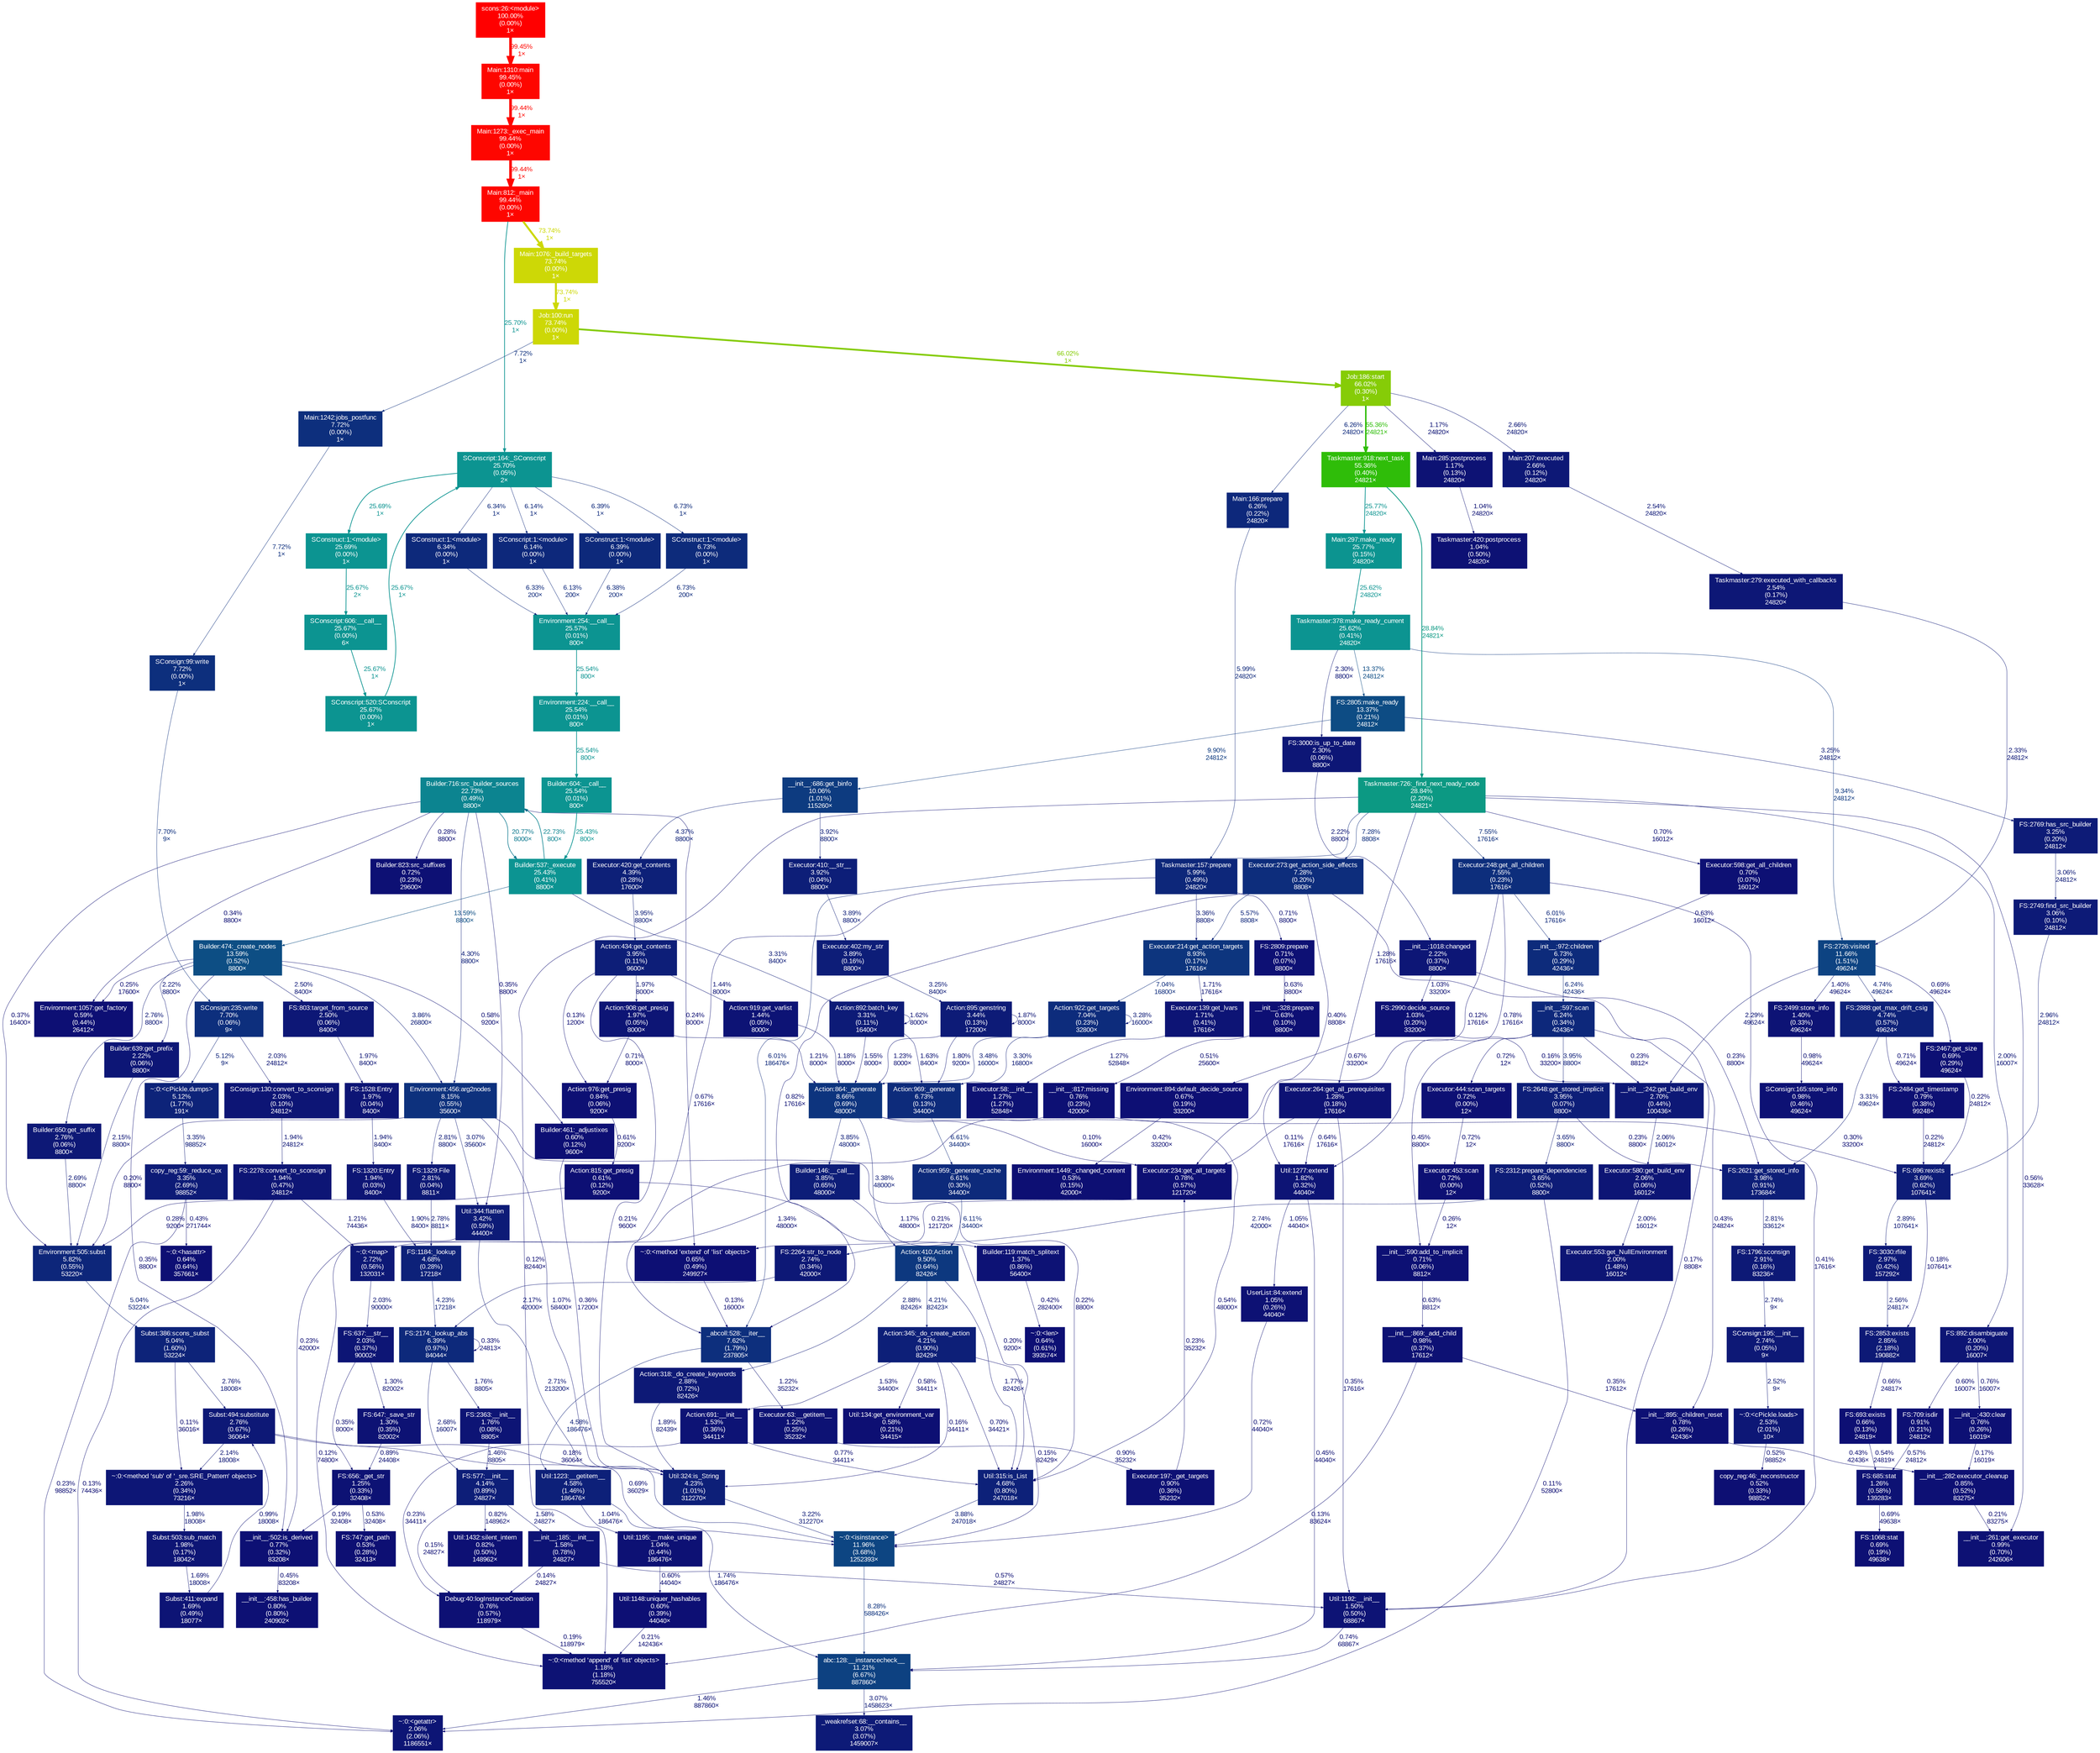 digraph {
	graph [ranksep=0.25, fontname=Arial, nodesep=0.125];
	node [fontname=Arial, style=filled, height=0, width=0, shape=box, fontcolor=white];
	edge [fontname=Arial];
	5 [color="#0c9983", fontcolor="#ffffff", fontsize="10.00", label="Taskmaster:726:_find_next_ready_node\n28.84%\n(2.20%)\n24821×"];
	5 -> 480 [color="#0d1575", label="2.00%\n16007×", arrowsize="0.35", fontsize="10.00", fontcolor="#0d1575", labeldistance="0.50", penwidth="0.50"];
	5 -> 647 [color="#0d0f73", label="0.56%\n33628×", arrowsize="0.35", fontsize="10.00", fontcolor="#0d0f73", labeldistance="0.50", penwidth="0.50"];
	5 -> 40 [color="#0d2e7c", label="7.55%\n17616×", arrowsize="0.35", fontsize="10.00", fontcolor="#0d2e7c", labeldistance="0.50", penwidth="0.50"];
	5 -> 173 [color="#0d0d73", label="0.12%\n82440×", arrowsize="0.35", fontsize="10.00", fontcolor="#0d0d73", labeldistance="0.50", penwidth="0.50"];
	5 -> 432 [color="#0d1074", label="0.70%\n16012×", arrowsize="0.35", fontsize="10.00", fontcolor="#0d1074", labeldistance="0.50", penwidth="0.50"];
	5 -> 41 [color="#0d1274", label="1.28%\n17616×", arrowsize="0.35", fontsize="10.00", fontcolor="#0d1274", labeldistance="0.50", penwidth="0.50"];
	5 -> 411 [color="#0d277a", label="6.01%\n186476×", arrowsize="0.35", fontsize="10.00", fontcolor="#0d277a", labeldistance="0.50", penwidth="0.50"];
	5 -> 39 [color="#0d2d7c", label="7.28%\n8808×", arrowsize="0.35", fontsize="10.00", fontcolor="#0d2d7c", labeldistance="0.50", penwidth="0.50"];
	11 [color="#0d297b", fontcolor="#ffffff", fontsize="10.00", label="FS:2174:_lookup_abs\n6.39%\n(0.97%)\n84044×"];
	11 -> 128 [color="#0d1876", label="2.68%\n16007×", arrowsize="0.35", fontsize="10.00", fontcolor="#0d1876", labeldistance="0.50", penwidth="0.50"];
	11 -> 11 [color="#0d0e73", label="0.33%\n24813×", arrowsize="0.35", fontsize="10.00", fontcolor="#0d0e73", labeldistance="0.50", penwidth="0.50"];
	11 -> 479 [color="#0d1475", label="1.76%\n8805×", arrowsize="0.35", fontsize="10.00", fontcolor="#0d1475", labeldistance="0.50", penwidth="0.50"];
	12 [color="#0d2179", fontcolor="#ffffff", fontsize="10.00", label="FS:1184:_lookup\n4.68%\n(0.28%)\n17218×"];
	12 -> 11 [color="#0d1f78", label="4.23%\n17218×", arrowsize="0.35", fontsize="10.00", fontcolor="#0d1f78", labeldistance="0.50", penwidth="0.50"];
	13 [color="#0d1876", fontcolor="#ffffff", fontsize="10.00", label="FS:2264:str_to_node\n2.74%\n(0.34%)\n42000×"];
	13 -> 11 [color="#0d1676", label="2.17%\n42000×", arrowsize="0.35", fontsize="10.00", fontcolor="#0d1676", labeldistance="0.50", penwidth="0.50"];
	21 [color="#0c9491", fontcolor="#ffffff", fontsize="10.00", label="SConscript:164:_SConscript\n25.70%\n(0.05%)\n2×"];
	21 -> 893 [color="#0d297b", label="6.39%\n1×", arrowsize="0.35", fontsize="10.00", fontcolor="#0d297b", labeldistance="0.50", penwidth="0.50"];
	21 -> 891 [color="#0d2b7b", label="6.73%\n1×", arrowsize="0.35", fontsize="10.00", fontcolor="#0d2b7b", labeldistance="0.50", penwidth="0.50"];
	21 -> 146 [color="#0c9491", label="25.69%\n1×", arrowsize="0.51", fontsize="10.00", fontcolor="#0c9491", labeldistance="1.03", penwidth="1.03"];
	21 -> 892 [color="#0d297b", label="6.34%\n1×", arrowsize="0.35", fontsize="10.00", fontcolor="#0d297b", labeldistance="0.50", penwidth="0.50"];
	21 -> 894 [color="#0d287b", label="6.14%\n1×", arrowsize="0.35", fontsize="10.00", fontcolor="#0d287b", labeldistance="0.50", penwidth="0.50"];
	23 [color="#fe0600", fontcolor="#ffffff", fontsize="10.00", label="Main:1310:main\n99.45%\n(0.00%)\n1×"];
	23 -> 283 [color="#fe0600", label="99.44%\n1×", arrowsize="1.00", fontsize="10.00", fontcolor="#fe0600", labeldistance="3.98", penwidth="3.98"];
	29 [color="#0d1c77", fontcolor="#ffffff", fontsize="10.00", label="FS:2312:prepare_dependencies\n3.65%\n(0.52%)\n8800×"];
	29 -> 13 [color="#0d1876", label="2.74%\n42000×", arrowsize="0.35", fontsize="10.00", fontcolor="#0d1876", labeldistance="0.50", penwidth="0.50"];
	29 -> 924 [color="#0d0d73", label="0.11%\n52800×", arrowsize="0.35", fontsize="10.00", fontcolor="#0d0d73", labeldistance="0.50", penwidth="0.50"];
	30 [color="#0d1676", fontcolor="#ffffff", fontsize="10.00", label="__init__:1018:changed\n2.22%\n(0.37%)\n8800×"];
	30 -> 131 [color="#0d1174", label="1.03%\n33200×", arrowsize="0.35", fontsize="10.00", fontcolor="#0d1174", labeldistance="0.50", penwidth="0.50"];
	30 -> 247 [color="#0d0e73", label="0.23%\n8800×", arrowsize="0.35", fontsize="10.00", fontcolor="#0d0e73", labeldistance="0.50", penwidth="0.50"];
	35 [color="#0d0f73", fontcolor="#ffffff", fontsize="10.00", label="Util:134:get_environment_var\n0.58%\n(0.21%)\n34415×"];
	37 [color="#0d1f78", fontcolor="#ffffff", fontsize="10.00", label="Action:345:_do_create_action\n4.21%\n(0.90%)\n82429×"];
	37 -> 290 [color="#0d1074", label="0.70%\n34421×", arrowsize="0.35", fontsize="10.00", fontcolor="#0d1074", labeldistance="0.50", penwidth="0.50"];
	37 -> 35 [color="#0d0f73", label="0.58%\n34411×", arrowsize="0.35", fontsize="10.00", fontcolor="#0d0f73", labeldistance="0.50", penwidth="0.50"];
	37 -> 266 [color="#0d0d73", label="0.15%\n82429×", arrowsize="0.35", fontsize="10.00", fontcolor="#0d0d73", labeldistance="0.50", penwidth="0.50"];
	37 -> 274 [color="#0d0d73", label="0.16%\n34411×", arrowsize="0.35", fontsize="10.00", fontcolor="#0d0d73", labeldistance="0.50", penwidth="0.50"];
	37 -> 899 [color="#0d1375", label="1.53%\n34400×", arrowsize="0.35", fontsize="10.00", fontcolor="#0d1375", labeldistance="0.50", penwidth="0.50"];
	38 [color="#0d1375", fontcolor="#ffffff", fontsize="10.00", label="Util:1192:__init__\n1.50%\n(0.50%)\n68867×"];
	38 -> 721 [color="#0d1074", label="0.74%\n68867×", arrowsize="0.35", fontsize="10.00", fontcolor="#0d1074", labeldistance="0.50", penwidth="0.50"];
	39 [color="#0d2d7c", fontcolor="#ffffff", fontsize="10.00", label="Executor:273:get_action_side_effects\n7.28%\n(0.20%)\n8808×"];
	39 -> 152 [color="#0d0e73", label="0.40%\n8808×", arrowsize="0.35", fontsize="10.00", fontcolor="#0d0e73", labeldistance="0.50", penwidth="0.50"];
	39 -> 411 [color="#0d1074", label="0.82%\n17616×", arrowsize="0.35", fontsize="10.00", fontcolor="#0d1074", labeldistance="0.50", penwidth="0.50"];
	39 -> 108 [color="#0d257a", label="5.57%\n8808×", arrowsize="0.35", fontsize="10.00", fontcolor="#0d257a", labeldistance="0.50", penwidth="0.50"];
	39 -> 38 [color="#0d0d73", label="0.17%\n8808×", arrowsize="0.35", fontsize="10.00", fontcolor="#0d0d73", labeldistance="0.50", penwidth="0.50"];
	40 [color="#0d2e7c", fontcolor="#ffffff", fontsize="10.00", label="Executor:248:get_all_children\n7.55%\n(0.23%)\n17616×"];
	40 -> 152 [color="#0d1074", label="0.78%\n17616×", arrowsize="0.35", fontsize="10.00", fontcolor="#0d1074", labeldistance="0.50", penwidth="0.50"];
	40 -> 402 [color="#0d0d73", label="0.12%\n17616×", arrowsize="0.35", fontsize="10.00", fontcolor="#0d0d73", labeldistance="0.50", penwidth="0.50"];
	40 -> 38 [color="#0d0e73", label="0.41%\n17616×", arrowsize="0.35", fontsize="10.00", fontcolor="#0d0e73", labeldistance="0.50", penwidth="0.50"];
	40 -> 431 [color="#0d277a", label="6.01%\n17616×", arrowsize="0.35", fontsize="10.00", fontcolor="#0d277a", labeldistance="0.50", penwidth="0.50"];
	41 [color="#0d1274", fontcolor="#ffffff", fontsize="10.00", label="Executor:264:get_all_prerequisites\n1.28%\n(0.18%)\n17616×"];
	41 -> 152 [color="#0d0f74", label="0.64%\n17616×", arrowsize="0.35", fontsize="10.00", fontcolor="#0d0f74", labeldistance="0.50", penwidth="0.50"];
	41 -> 402 [color="#0d0d73", label="0.11%\n17616×", arrowsize="0.35", fontsize="10.00", fontcolor="#0d0d73", labeldistance="0.50", penwidth="0.50"];
	41 -> 38 [color="#0d0e73", label="0.35%\n17616×", arrowsize="0.35", fontsize="10.00", fontcolor="#0d0e73", labeldistance="0.50", penwidth="0.50"];
	42 [color="#0d1375", fontcolor="#ffffff", fontsize="10.00", label="__init__:185:__init__\n1.58%\n(0.78%)\n24827×"];
	42 -> 38 [color="#0d0f73", label="0.57%\n24827×", arrowsize="0.35", fontsize="10.00", fontcolor="#0d0f73", labeldistance="0.50", penwidth="0.50"];
	42 -> 217 [color="#0d0d73", label="0.14%\n24827×", arrowsize="0.35", fontsize="10.00", fontcolor="#0d0d73", labeldistance="0.50", penwidth="0.50"];
	43 [color="#0d1b77", fontcolor="#ffffff", fontsize="10.00", label="Action:892:batch_key\n3.31%\n(0.11%)\n16400×"];
	43 -> 43 [color="#0d1375", label="1.62%\n8000×", arrowsize="0.35", fontsize="10.00", fontcolor="#0d1375", labeldistance="0.50", penwidth="0.50"];
	43 -> 764 [color="#0d1475", label="1.63%\n8400×", arrowsize="0.35", fontsize="10.00", fontcolor="#0d1475", labeldistance="0.50", penwidth="0.50"];
	43 -> 299 [color="#0d1375", label="1.55%\n8000×", arrowsize="0.35", fontsize="10.00", fontcolor="#0d1375", labeldistance="0.50", penwidth="0.50"];
	44 [color="#0c9492", fontcolor="#ffffff", fontsize="10.00", label="Builder:537:_execute\n25.43%\n(0.41%)\n8800×"];
	44 -> 67 [color="#0c8490", label="22.73%\n800×", arrowsize="0.48", fontsize="10.00", fontcolor="#0c8490", labeldistance="0.91", penwidth="0.91"];
	44 -> 68 [color="#0d4e84", label="13.59%\n8800×", arrowsize="0.37", fontsize="10.00", fontcolor="#0d4e84", labeldistance="0.54", penwidth="0.54"];
	44 -> 43 [color="#0d1b77", label="3.31%\n8400×", arrowsize="0.35", fontsize="10.00", fontcolor="#0d1b77", labeldistance="0.50", penwidth="0.50"];
	46 [color="#0d1e78", fontcolor="#ffffff", fontsize="10.00", label="Action:434:get_contents\n3.95%\n(0.11%)\n9600×"];
	46 -> 167 [color="#0d0d73", label="0.13%\n1200×", arrowsize="0.35", fontsize="10.00", fontcolor="#0d0d73", labeldistance="0.50", penwidth="0.50"];
	46 -> 168 [color="#0d1575", label="1.97%\n8000×", arrowsize="0.35", fontsize="10.00", fontcolor="#0d1575", labeldistance="0.50", penwidth="0.50"];
	46 -> 300 [color="#0d1375", label="1.44%\n8000×", arrowsize="0.35", fontsize="10.00", fontcolor="#0d1375", labeldistance="0.50", penwidth="0.50"];
	46 -> 274 [color="#0d0e73", label="0.21%\n9600×", arrowsize="0.35", fontsize="10.00", fontcolor="#0d0e73", labeldistance="0.50", penwidth="0.50"];
	48 [color="#0d2078", fontcolor="#ffffff", fontsize="10.00", label="Executor:420:get_contents\n4.39%\n(0.28%)\n17600×"];
	48 -> 46 [color="#0d1e78", label="3.95%\n8800×", arrowsize="0.35", fontsize="10.00", fontcolor="#0d1e78", labeldistance="0.50", penwidth="0.50"];
	57 [color="#0d1876", fontcolor="#ffffff", fontsize="10.00", label="~:0:<map>\n2.72%\n(0.56%)\n132031×"];
	57 -> 1109 [color="#0d1575", label="2.03%\n90000×", arrowsize="0.35", fontsize="10.00", fontcolor="#0d1575", labeldistance="0.50", penwidth="0.50"];
	60 [color="#0d1074", fontcolor="#ffffff", fontsize="10.00", label="Executor:453:scan\n0.72%\n(0.00%)\n12×"];
	60 -> 602 [color="#0d0e73", label="0.26%\n12×", arrowsize="0.35", fontsize="10.00", fontcolor="#0d0e73", labeldistance="0.50", penwidth="0.50"];
	65 [color="#fe0600", fontcolor="#ffffff", fontsize="10.00", label="Main:812:_main\n99.44%\n(0.00%)\n1×"];
	65 -> 21 [color="#0c9491", label="25.70%\n1×", arrowsize="0.51", fontsize="10.00", fontcolor="#0c9491", labeldistance="1.03", penwidth="1.03"];
	65 -> 262 [color="#cdd806", label="73.74%\n1×", arrowsize="0.86", fontsize="10.00", fontcolor="#cdd806", labeldistance="2.95", penwidth="2.95"];
	66 [color="#0d0f74", fontcolor="#ffffff", fontsize="10.00", label="Builder:461:_adjustixes\n0.60%\n(0.12%)\n9600×"];
	66 -> 274 [color="#0d0e73", label="0.36%\n17200×", arrowsize="0.35", fontsize="10.00", fontcolor="#0d0e73", labeldistance="0.50", penwidth="0.50"];
	67 [color="#0c8490", fontcolor="#ffffff", fontsize="10.00", label="Builder:716:src_builder_sources\n22.73%\n(0.49%)\n8800×"];
	67 -> 939 [color="#0d0e73", label="0.34%\n8800×", arrowsize="0.35", fontsize="10.00", fontcolor="#0d0e73", labeldistance="0.50", penwidth="0.50"];
	67 -> 44 [color="#0c788e", label="20.77%\n8000×", arrowsize="0.46", fontsize="10.00", fontcolor="#0c788e", labeldistance="0.83", penwidth="0.83"];
	67 -> 235 [color="#0d0e73", label="0.37%\n16400×", arrowsize="0.35", fontsize="10.00", fontcolor="#0d0e73", labeldistance="0.50", penwidth="0.50"];
	67 -> 210 [color="#0d0e73", label="0.28%\n8800×", arrowsize="0.35", fontsize="10.00", fontcolor="#0d0e73", labeldistance="0.50", penwidth="0.50"];
	67 -> 83 [color="#0d1f78", label="4.30%\n8800×", arrowsize="0.35", fontsize="10.00", fontcolor="#0d1f78", labeldistance="0.50", penwidth="0.50"];
	67 -> 197 [color="#0d0e73", label="0.35%\n8800×", arrowsize="0.35", fontsize="10.00", fontcolor="#0d0e73", labeldistance="0.50", penwidth="0.50"];
	67 -> 733 [color="#0d0e73", label="0.24%\n8000×", arrowsize="0.35", fontsize="10.00", fontcolor="#0d0e73", labeldistance="0.50", penwidth="0.50"];
	68 [color="#0d4e84", fontcolor="#ffffff", fontsize="10.00", label="Builder:474:_create_nodes\n13.59%\n(0.52%)\n8800×"];
	68 -> 939 [color="#0d0e73", label="0.25%\n17600×", arrowsize="0.35", fontsize="10.00", fontcolor="#0d0e73", labeldistance="0.50", penwidth="0.50"];
	68 -> 549 [color="#0d0e73", label="0.35%\n8800×", arrowsize="0.35", fontsize="10.00", fontcolor="#0d0e73", labeldistance="0.50", penwidth="0.50"];
	68 -> 395 [color="#0d1776", label="2.50%\n8400×", arrowsize="0.35", fontsize="10.00", fontcolor="#0d1776", labeldistance="0.50", penwidth="0.50"];
	68 -> 66 [color="#0d0f73", label="0.58%\n9200×", arrowsize="0.35", fontsize="10.00", fontcolor="#0d0f73", labeldistance="0.50", penwidth="0.50"];
	68 -> 83 [color="#0d1d78", label="3.86%\n26800×", arrowsize="0.35", fontsize="10.00", fontcolor="#0d1d78", labeldistance="0.50", penwidth="0.50"];
	68 -> 706 [color="#0d1676", label="2.22%\n8800×", arrowsize="0.35", fontsize="10.00", fontcolor="#0d1676", labeldistance="0.50", penwidth="0.50"];
	68 -> 669 [color="#0d1876", label="2.76%\n8800×", arrowsize="0.35", fontsize="10.00", fontcolor="#0d1876", labeldistance="0.50", penwidth="0.50"];
	83 [color="#0d317d", fontcolor="#ffffff", fontsize="10.00", label="Environment:456:arg2nodes\n8.15%\n(0.55%)\n35600×"];
	83 -> 290 [color="#0d0e73", label="0.22%\n8800×", arrowsize="0.35", fontsize="10.00", fontcolor="#0d0e73", labeldistance="0.50", penwidth="0.50"];
	83 -> 675 [color="#0d1976", label="2.81%\n8800×", arrowsize="0.35", fontsize="10.00", fontcolor="#0d1976", labeldistance="0.50", penwidth="0.50"];
	83 -> 197 [color="#0d1a77", label="3.07%\n35600×", arrowsize="0.35", fontsize="10.00", fontcolor="#0d1a77", labeldistance="0.50", penwidth="0.50"];
	83 -> 235 [color="#0d0e73", label="0.20%\n8800×", arrowsize="0.35", fontsize="10.00", fontcolor="#0d0e73", labeldistance="0.50", penwidth="0.50"];
	83 -> 274 [color="#0d1174", label="1.07%\n58400×", arrowsize="0.35", fontsize="10.00", fontcolor="#0d1174", labeldistance="0.50", penwidth="0.50"];
	101 [color="#0d2a7b", fontcolor="#ffffff", fontsize="10.00", label="Action:959:_generate_cache\n6.61%\n(0.30%)\n34400×"];
	101 -> 469 [color="#0d287b", label="6.11%\n34400×", arrowsize="0.35", fontsize="10.00", fontcolor="#0d287b", labeldistance="0.50", penwidth="0.50"];
	108 [color="#0d357e", fontcolor="#ffffff", fontsize="10.00", label="Executor:214:get_action_targets\n8.93%\n(0.17%)\n17616×"];
	108 -> 354 [color="#0d1475", label="1.71%\n17616×", arrowsize="0.35", fontsize="10.00", fontcolor="#0d1475", labeldistance="0.50", penwidth="0.50"];
	108 -> 109 [color="#0d2c7c", label="7.04%\n16800×", arrowsize="0.35", fontsize="10.00", fontcolor="#0d2c7c", labeldistance="0.50", penwidth="0.50"];
	109 [color="#0d2c7c", fontcolor="#ffffff", fontsize="10.00", label="Action:922:get_targets\n7.04%\n(0.23%)\n32800×"];
	109 -> 299 [color="#0d1c77", label="3.48%\n16000×", arrowsize="0.35", fontsize="10.00", fontcolor="#0d1c77", labeldistance="0.50", penwidth="0.50"];
	109 -> 764 [color="#0d1b77", label="3.30%\n16800×", arrowsize="0.35", fontsize="10.00", fontcolor="#0d1b77", labeldistance="0.50", penwidth="0.50"];
	109 -> 109 [color="#0d1b77", label="3.28%\n16000×", arrowsize="0.35", fontsize="10.00", fontcolor="#0d1b77", labeldistance="0.50", penwidth="0.50"];
	113 [color="#0d277a", fontcolor="#ffffff", fontsize="10.00", label="Taskmaster:157:prepare\n5.99%\n(0.49%)\n24820×"];
	113 -> 108 [color="#0d1b77", label="3.36%\n8808×", arrowsize="0.35", fontsize="10.00", fontcolor="#0d1b77", labeldistance="0.50", penwidth="0.50"];
	113 -> 243 [color="#0d1074", label="0.71%\n8800×", arrowsize="0.35", fontsize="10.00", fontcolor="#0d1074", labeldistance="0.50", penwidth="0.50"];
	113 -> 411 [color="#0d1074", label="0.67%\n17616×", arrowsize="0.35", fontsize="10.00", fontcolor="#0d1074", labeldistance="0.50", penwidth="0.50"];
	128 [color="#0d1e78", fontcolor="#ffffff", fontsize="10.00", label="FS:577:__init__\n4.14%\n(0.89%)\n24827×"];
	128 -> 1185 [color="#0d1074", label="0.82%\n148962×", arrowsize="0.35", fontsize="10.00", fontcolor="#0d1074", labeldistance="0.50", penwidth="0.50"];
	128 -> 42 [color="#0d1375", label="1.58%\n24827×", arrowsize="0.35", fontsize="10.00", fontcolor="#0d1375", labeldistance="0.50", penwidth="0.50"];
	128 -> 217 [color="#0d0d73", label="0.15%\n24827×", arrowsize="0.35", fontsize="10.00", fontcolor="#0d0d73", labeldistance="0.50", penwidth="0.50"];
	131 [color="#0d1174", fontcolor="#ffffff", fontsize="10.00", label="FS:2990:decide_source\n1.03%\n(0.20%)\n33200×"];
	131 -> 481 [color="#0d0d73", label="0.16%\n33200×", arrowsize="0.35", fontsize="10.00", fontcolor="#0d0d73", labeldistance="0.50", penwidth="0.50"];
	131 -> 349 [color="#0d0f74", label="0.67%\n33200×", arrowsize="0.35", fontsize="10.00", fontcolor="#0d0f74", labeldistance="0.50", penwidth="0.50"];
	139 [color="#0d1575", fontcolor="#ffffff", fontsize="10.00", label="Executor:553:get_NullEnvironment\n2.00%\n(1.48%)\n16012×"];
	141 [color="#0c9491", fontcolor="#ffffff", fontsize="10.00", label="Taskmaster:378:make_ready_current\n25.62%\n(0.41%)\n24820×"];
	141 -> 636 [color="#0d4c84", label="13.37%\n24812×", arrowsize="0.37", fontsize="10.00", fontcolor="#0d4c84", labeldistance="0.53", penwidth="0.53"];
	141 -> 400 [color="#0d1676", label="2.30%\n8800×", arrowsize="0.35", fontsize="10.00", fontcolor="#0d1676", labeldistance="0.50", penwidth="0.50"];
	141 -> 154 [color="#0d377f", label="9.34%\n24812×", arrowsize="0.35", fontsize="10.00", fontcolor="#0d377f", labeldistance="0.50", penwidth="0.50"];
	146 [color="#0c9491", fontcolor="#ffffff", fontsize="10.00", label="SConstruct:1:<module>\n25.69%\n(0.00%)\n1×"];
	146 -> 950 [color="#0c9491", label="25.67%\n2×", arrowsize="0.51", fontsize="10.00", fontcolor="#0c9491", labeldistance="1.03", penwidth="1.03"];
	152 [color="#0d1475", fontcolor="#ffffff", fontsize="10.00", label="Util:1277:extend\n1.82%\n(0.32%)\n44040×"];
	152 -> 721 [color="#0d0f73", label="0.45%\n44040×", arrowsize="0.35", fontsize="10.00", fontcolor="#0d0f73", labeldistance="0.50", penwidth="0.50"];
	152 -> 276 [color="#0d1174", label="1.05%\n44040×", arrowsize="0.35", fontsize="10.00", fontcolor="#0d1174", labeldistance="0.50", penwidth="0.50"];
	153 [color="#0d1375", fontcolor="#ffffff", fontsize="10.00", label="FS:2499:store_info\n1.40%\n(0.33%)\n49624×"];
	153 -> 433 [color="#0d1174", label="0.98%\n49624×", arrowsize="0.35", fontsize="10.00", fontcolor="#0d1174", labeldistance="0.50", penwidth="0.50"];
	154 [color="#0d4382", fontcolor="#ffffff", fontsize="10.00", label="FS:2726:visited\n11.66%\n(1.51%)\n49624×"];
	154 -> 481 [color="#0d1676", label="2.29%\n49624×", arrowsize="0.35", fontsize="10.00", fontcolor="#0d1676", labeldistance="0.50", penwidth="0.50"];
	154 -> 363 [color="#0d2179", label="4.74%\n49624×", arrowsize="0.35", fontsize="10.00", fontcolor="#0d2179", labeldistance="0.50", penwidth="0.50"];
	154 -> 759 [color="#0d1074", label="0.69%\n49624×", arrowsize="0.35", fontsize="10.00", fontcolor="#0d1074", labeldistance="0.50", penwidth="0.50"];
	154 -> 153 [color="#0d1375", label="1.40%\n49624×", arrowsize="0.35", fontsize="10.00", fontcolor="#0d1375", labeldistance="0.50", penwidth="0.50"];
	163 [color="#0d1876", fontcolor="#ffffff", fontsize="10.00", label="SConsign:195:__init__\n2.74%\n(0.05%)\n9×"];
	163 -> 571 [color="#0d1776", label="2.52%\n9×", arrowsize="0.35", fontsize="10.00", fontcolor="#0d1776", labeldistance="0.50", penwidth="0.50"];
	164 [color="#0d2f7d", fontcolor="#ffffff", fontsize="10.00", label="SConsign:235:write\n7.70%\n(0.06%)\n9×"];
	164 -> 822 [color="#0d1575", label="2.03%\n24812×", arrowsize="0.35", fontsize="10.00", fontcolor="#0d1575", labeldistance="0.50", penwidth="0.50"];
	164 -> 541 [color="#0d2379", label="5.12%\n9×", arrowsize="0.35", fontsize="10.00", fontcolor="#0d2379", labeldistance="0.50", penwidth="0.50"];
	167 [color="#0d1074", fontcolor="#ffffff", fontsize="10.00", label="Action:976:get_presig\n0.84%\n(0.06%)\n9200×"];
	167 -> 744 [color="#0d0f74", label="0.61%\n9200×", arrowsize="0.35", fontsize="10.00", fontcolor="#0d0f74", labeldistance="0.50", penwidth="0.50"];
	168 [color="#0d1575", fontcolor="#ffffff", fontsize="10.00", label="Action:908:get_presig\n1.97%\n(0.05%)\n8000×"];
	168 -> 299 [color="#0d1274", label="1.21%\n8000×", arrowsize="0.35", fontsize="10.00", fontcolor="#0d1274", labeldistance="0.50", penwidth="0.50"];
	168 -> 167 [color="#0d1074", label="0.71%\n8000×", arrowsize="0.35", fontsize="10.00", fontcolor="#0d1074", labeldistance="0.50", penwidth="0.50"];
	173 [color="#0d1274", fontcolor="#ffffff", fontsize="10.00", label="~:0:<method 'append' of 'list' objects>\n1.18%\n(1.18%)\n755520×"];
	183 [color="#0d1174", fontcolor="#ffffff", fontsize="10.00", label="Taskmaster:420:postprocess\n1.04%\n(0.50%)\n24820×"];
	190 [color="#0d3b80", fontcolor="#ffffff", fontsize="10.00", label="__init__:686:get_binfo\n10.06%\n(1.01%)\n115260×"];
	190 -> 48 [color="#0d2078", label="4.37%\n8800×", arrowsize="0.35", fontsize="10.00", fontcolor="#0d2078", labeldistance="0.50", penwidth="0.50"];
	190 -> 849 [color="#0d1e78", label="3.92%\n8800×", arrowsize="0.35", fontsize="10.00", fontcolor="#0d1e78", labeldistance="0.50", penwidth="0.50"];
	191 [color="#0d1174", fontcolor="#ffffff", fontsize="10.00", label="__init__:869:_add_child\n0.98%\n(0.37%)\n17612×"];
	191 -> 778 [color="#0d0e73", label="0.35%\n17612×", arrowsize="0.35", fontsize="10.00", fontcolor="#0d0e73", labeldistance="0.50", penwidth="0.50"];
	191 -> 173 [color="#0d0d73", label="0.13%\n83624×", arrowsize="0.35", fontsize="10.00", fontcolor="#0d0d73", labeldistance="0.50", penwidth="0.50"];
	197 [color="#0d1b77", fontcolor="#ffffff", fontsize="10.00", label="Util:344:flatten\n3.42%\n(0.59%)\n44400×"];
	197 -> 266 [color="#0d1876", label="2.71%\n213200×", arrowsize="0.35", fontsize="10.00", fontcolor="#0d1876", labeldistance="0.50", penwidth="0.50"];
	197 -> 173 [color="#0d0d73", label="0.12%\n74800×", arrowsize="0.35", fontsize="10.00", fontcolor="#0d0d73", labeldistance="0.50", penwidth="0.50"];
	205 [color="#0d0f74", fontcolor="#ffffff", fontsize="10.00", label="Util:1148:uniquer_hashables\n0.60%\n(0.39%)\n44040×"];
	205 -> 173 [color="#0d0e73", label="0.21%\n142436×", arrowsize="0.35", fontsize="10.00", fontcolor="#0d0e73", labeldistance="0.50", penwidth="0.50"];
	206 [color="#ff0000", fontcolor="#ffffff", fontsize="10.00", label="scons:26:<module>\n100.00%\n(0.00%)\n1×"];
	206 -> 23 [color="#fe0600", label="99.45%\n1×", arrowsize="1.00", fontsize="10.00", fontcolor="#fe0600", labeldistance="3.98", penwidth="3.98"];
	210 [color="#0d1074", fontcolor="#ffffff", fontsize="10.00", label="Builder:823:src_suffixes\n0.72%\n(0.23%)\n29600×"];
	217 [color="#0d1074", fontcolor="#ffffff", fontsize="10.00", label="Debug:40:logInstanceCreation\n0.76%\n(0.57%)\n118979×"];
	217 -> 173 [color="#0d0e73", label="0.19%\n118979×", arrowsize="0.35", fontsize="10.00", fontcolor="#0d0e73", labeldistance="0.50", penwidth="0.50"];
	235 [color="#0d267a", fontcolor="#ffffff", fontsize="10.00", label="Environment:505:subst\n5.82%\n(0.55%)\n53220×"];
	235 -> 291 [color="#0d2379", label="5.04%\n53224×", arrowsize="0.35", fontsize="10.00", fontcolor="#0d2379", labeldistance="0.50", penwidth="0.50"];
	237 [color="#0d1074", fontcolor="#ffffff", fontsize="10.00", label="__init__:282:executor_cleanup\n0.85%\n(0.52%)\n83275×"];
	237 -> 647 [color="#0d0e73", label="0.21%\n83275×", arrowsize="0.35", fontsize="10.00", fontcolor="#0d0e73", labeldistance="0.50", penwidth="0.50"];
	242 [color="#0d0f74", fontcolor="#ffffff", fontsize="10.00", label="__init__:328:prepare\n0.63%\n(0.10%)\n8800×"];
	242 -> 851 [color="#0d0f73", label="0.51%\n25600×", arrowsize="0.35", fontsize="10.00", fontcolor="#0d0f73", labeldistance="0.50", penwidth="0.50"];
	243 [color="#0d1074", fontcolor="#ffffff", fontsize="10.00", label="FS:2809:prepare\n0.71%\n(0.07%)\n8800×"];
	243 -> 242 [color="#0d0f74", label="0.63%\n8800×", arrowsize="0.35", fontsize="10.00", fontcolor="#0d0f74", labeldistance="0.50", penwidth="0.50"];
	246 [color="#0d1074", fontcolor="#ffffff", fontsize="10.00", label="__init__:430:clear\n0.76%\n(0.26%)\n16019×"];
	246 -> 237 [color="#0d0d73", label="0.17%\n16019×", arrowsize="0.35", fontsize="10.00", fontcolor="#0d0d73", labeldistance="0.50", penwidth="0.50"];
	247 [color="#0d1e78", fontcolor="#ffffff", fontsize="10.00", label="FS:2621:get_stored_info\n3.98%\n(0.91%)\n173684×"];
	247 -> 565 [color="#0d1976", label="2.81%\n33612×", arrowsize="0.35", fontsize="10.00", fontcolor="#0d1976", labeldistance="0.50", penwidth="0.50"];
	262 [color="#cdd806", fontcolor="#ffffff", fontsize="10.00", label="Main:1076:_build_targets\n73.74%\n(0.00%)\n1×"];
	262 -> 585 [color="#cdd806", label="73.74%\n1×", arrowsize="0.86", fontsize="10.00", fontcolor="#cdd806", labeldistance="2.95", penwidth="2.95"];
	266 [color="#0d4582", fontcolor="#ffffff", fontsize="10.00", label="~:0:<isinstance>\n11.96%\n(3.68%)\n1252393×"];
	266 -> 721 [color="#0d327d", label="8.28%\n588426×", arrowsize="0.35", fontsize="10.00", fontcolor="#0d327d", labeldistance="0.50", penwidth="0.50"];
	268 [color="#0d1876", fontcolor="#ffffff", fontsize="10.00", label="Subst:494:substitute\n2.76%\n(0.67%)\n36064×"];
	268 -> 266 [color="#0d1074", label="0.69%\n36029×", arrowsize="0.35", fontsize="10.00", fontcolor="#0d1074", labeldistance="0.50", penwidth="0.50"];
	268 -> 538 [color="#0d1675", label="2.14%\n18008×", arrowsize="0.35", fontsize="10.00", fontcolor="#0d1675", labeldistance="0.50", penwidth="0.50"];
	268 -> 274 [color="#0d0d73", label="0.18%\n36064×", arrowsize="0.35", fontsize="10.00", fontcolor="#0d0d73", labeldistance="0.50", penwidth="0.50"];
	274 [color="#0d1f78", fontcolor="#ffffff", fontsize="10.00", label="Util:324:is_String\n4.23%\n(1.01%)\n312270×"];
	274 -> 266 [color="#0d1a77", label="3.22%\n312270×", arrowsize="0.35", fontsize="10.00", fontcolor="#0d1a77", labeldistance="0.50", penwidth="0.50"];
	276 [color="#0d1174", fontcolor="#ffffff", fontsize="10.00", label="UserList:84:extend\n1.05%\n(0.26%)\n44040×"];
	276 -> 266 [color="#0d1074", label="0.72%\n44040×", arrowsize="0.35", fontsize="10.00", fontcolor="#0d1074", labeldistance="0.50", penwidth="0.50"];
	283 [color="#fe0600", fontcolor="#ffffff", fontsize="10.00", label="Main:1273:_exec_main\n99.44%\n(0.00%)\n1×"];
	283 -> 65 [color="#fe0600", label="99.44%\n1×", arrowsize="1.00", fontsize="10.00", fontcolor="#fe0600", labeldistance="3.98", penwidth="3.98"];
	290 [color="#0d2179", fontcolor="#ffffff", fontsize="10.00", label="Util:315:is_List\n4.68%\n(0.80%)\n247018×"];
	290 -> 266 [color="#0d1d78", label="3.88%\n247018×", arrowsize="0.35", fontsize="10.00", fontcolor="#0d1d78", labeldistance="0.50", penwidth="0.50"];
	291 [color="#0d2379", fontcolor="#ffffff", fontsize="10.00", label="Subst:386:scons_subst\n5.04%\n(1.60%)\n53224×"];
	291 -> 268 [color="#0d1876", label="2.76%\n18008×", arrowsize="0.35", fontsize="10.00", fontcolor="#0d1876", labeldistance="0.50", penwidth="0.50"];
	291 -> 538 [color="#0d0d73", label="0.11%\n36016×", arrowsize="0.35", fontsize="10.00", fontcolor="#0d0d73", labeldistance="0.50", penwidth="0.50"];
	299 [color="#0d347e", fontcolor="#ffffff", fontsize="10.00", label="Action:864:_generate\n8.66%\n(0.69%)\n48000×"];
	299 -> 402 [color="#0d0d73", label="0.10%\n16000×", arrowsize="0.35", fontsize="10.00", fontcolor="#0d0d73", labeldistance="0.50", penwidth="0.50"];
	299 -> 290 [color="#0d0f73", label="0.54%\n48000×", arrowsize="0.35", fontsize="10.00", fontcolor="#0d0f73", labeldistance="0.50", penwidth="0.50"];
	299 -> 428 [color="#0d1d78", label="3.85%\n48000×", arrowsize="0.35", fontsize="10.00", fontcolor="#0d1d78", labeldistance="0.50", penwidth="0.50"];
	299 -> 469 [color="#0d1b77", label="3.38%\n48000×", arrowsize="0.35", fontsize="10.00", fontcolor="#0d1b77", labeldistance="0.50", penwidth="0.50"];
	300 [color="#0d1375", fontcolor="#ffffff", fontsize="10.00", label="Action:919:get_varlist\n1.44%\n(0.05%)\n8000×"];
	300 -> 299 [color="#0d1274", label="1.18%\n8000×", arrowsize="0.35", fontsize="10.00", fontcolor="#0d1274", labeldistance="0.50", penwidth="0.50"];
	301 [color="#0d1b77", fontcolor="#ffffff", fontsize="10.00", label="Action:895:genstring\n3.44%\n(0.13%)\n17200×"];
	301 -> 764 [color="#0d1475", label="1.80%\n9200×", arrowsize="0.35", fontsize="10.00", fontcolor="#0d1475", labeldistance="0.50", penwidth="0.50"];
	301 -> 299 [color="#0d1274", label="1.23%\n8000×", arrowsize="0.35", fontsize="10.00", fontcolor="#0d1274", labeldistance="0.50", penwidth="0.50"];
	301 -> 301 [color="#0d1575", label="1.87%\n8000×", arrowsize="0.35", fontsize="10.00", fontcolor="#0d1575", labeldistance="0.50", penwidth="0.50"];
	309 [color="#0d1575", fontcolor="#ffffff", fontsize="10.00", label="Executor:580:get_build_env\n2.06%\n(0.06%)\n16012×"];
	309 -> 139 [color="#0d1575", label="2.00%\n16012×", arrowsize="0.35", fontsize="10.00", fontcolor="#0d1575", labeldistance="0.50", penwidth="0.50"];
	317 [color="#0d1776", fontcolor="#ffffff", fontsize="10.00", label="Taskmaster:279:executed_with_callbacks\n2.54%\n(0.17%)\n24820×"];
	317 -> 154 [color="#0d1776", label="2.33%\n24812×", arrowsize="0.35", fontsize="10.00", fontcolor="#0d1776", labeldistance="0.50", penwidth="0.50"];
	349 [color="#0d0f74", fontcolor="#ffffff", fontsize="10.00", label="Environment:894:default_decide_source\n0.67%\n(0.19%)\n33200×"];
	349 -> 1009 [color="#0d0e73", label="0.42%\n33200×", arrowsize="0.35", fontsize="10.00", fontcolor="#0d0e73", labeldistance="0.50", penwidth="0.50"];
	353 [color="#0d1274", fontcolor="#ffffff", fontsize="10.00", label="Executor:58:__init__\n1.27%\n(1.27%)\n52848×"];
	354 [color="#0d1475", fontcolor="#ffffff", fontsize="10.00", label="Executor:139:get_lvars\n1.71%\n(0.41%)\n17616×"];
	354 -> 353 [color="#0d1274", label="1.27%\n52848×", arrowsize="0.35", fontsize="10.00", fontcolor="#0d1274", labeldistance="0.50", penwidth="0.50"];
	363 [color="#0d2179", fontcolor="#ffffff", fontsize="10.00", label="FS:2888:get_max_drift_csig\n4.74%\n(0.57%)\n49624×"];
	363 -> 456 [color="#0d1074", label="0.71%\n49624×", arrowsize="0.35", fontsize="10.00", fontcolor="#0d1074", labeldistance="0.50", penwidth="0.50"];
	363 -> 247 [color="#0d1b77", label="3.31%\n49624×", arrowsize="0.35", fontsize="10.00", fontcolor="#0d1b77", labeldistance="0.50", penwidth="0.50"];
	371 [color="#0d1d78", fontcolor="#ffffff", fontsize="10.00", label="Executor:402:my_str\n3.89%\n(0.16%)\n8800×"];
	371 -> 301 [color="#0d1b77", label="3.25%\n8400×", arrowsize="0.35", fontsize="10.00", fontcolor="#0d1b77", labeldistance="0.50", penwidth="0.50"];
	395 [color="#0d1776", fontcolor="#ffffff", fontsize="10.00", label="FS:803:target_from_source\n2.50%\n(0.06%)\n8400×"];
	395 -> 596 [color="#0d1575", label="1.97%\n8400×", arrowsize="0.35", fontsize="10.00", fontcolor="#0d1575", labeldistance="0.50", penwidth="0.50"];
	398 [color="#0d1976", fontcolor="#ffffff", fontsize="10.00", label="FS:2853:exists\n2.85%\n(2.18%)\n190882×"];
	398 -> 1035 [color="#0d0f74", label="0.66%\n24817×", arrowsize="0.35", fontsize="10.00", fontcolor="#0d0f74", labeldistance="0.50", penwidth="0.50"];
	399 [color="#0d1977", fontcolor="#ffffff", fontsize="10.00", label="FS:3030:rfile\n2.97%\n(0.42%)\n157292×"];
	399 -> 398 [color="#0d1876", label="2.56%\n24817×", arrowsize="0.35", fontsize="10.00", fontcolor="#0d1876", labeldistance="0.50", penwidth="0.50"];
	400 [color="#0d1676", fontcolor="#ffffff", fontsize="10.00", label="FS:3000:is_up_to_date\n2.30%\n(0.06%)\n8800×"];
	400 -> 30 [color="#0d1676", label="2.22%\n8800×", arrowsize="0.35", fontsize="10.00", fontcolor="#0d1676", labeldistance="0.50", penwidth="0.50"];
	401 [color="#0d1c77", fontcolor="#ffffff", fontsize="10.00", label="FS:696:rexists\n3.69%\n(0.62%)\n107641×"];
	401 -> 398 [color="#0d0d73", label="0.18%\n107641×", arrowsize="0.35", fontsize="10.00", fontcolor="#0d0d73", labeldistance="0.50", penwidth="0.50"];
	401 -> 399 [color="#0d1976", label="2.89%\n107641×", arrowsize="0.35", fontsize="10.00", fontcolor="#0d1976", labeldistance="0.50", penwidth="0.50"];
	402 [color="#0d1074", fontcolor="#ffffff", fontsize="10.00", label="Executor:234:get_all_targets\n0.78%\n(0.57%)\n121720×"];
	402 -> 733 [color="#0d0e73", label="0.21%\n121720×", arrowsize="0.35", fontsize="10.00", fontcolor="#0d0e73", labeldistance="0.50", penwidth="0.50"];
	403 [color="#0d1074", fontcolor="#ffffff", fontsize="10.00", label="Executor:444:scan_targets\n0.72%\n(0.00%)\n12×"];
	403 -> 60 [color="#0d1074", label="0.72%\n12×", arrowsize="0.35", fontsize="10.00", fontcolor="#0d1074", labeldistance="0.50", penwidth="0.50"];
	404 [color="#2fbd09", fontcolor="#ffffff", fontsize="10.00", label="Taskmaster:918:next_task\n55.36%\n(0.40%)\n24821×"];
	404 -> 5 [color="#0c9983", label="28.84%\n24821×", arrowsize="0.54", fontsize="10.00", fontcolor="#0c9983", labeldistance="1.15", penwidth="1.15"];
	404 -> 1196 [color="#0c9490", label="25.77%\n24820×", arrowsize="0.51", fontsize="10.00", fontcolor="#0c9490", labeldistance="1.03", penwidth="1.03"];
	405 [color="#0d287b", fontcolor="#ffffff", fontsize="10.00", label="__init__:597:scan\n6.24%\n(0.34%)\n42436×"];
	405 -> 481 [color="#0d0e73", label="0.23%\n8812×", arrowsize="0.35", fontsize="10.00", fontcolor="#0d0e73", labeldistance="0.50", penwidth="0.50"];
	405 -> 778 [color="#0d0f73", label="0.43%\n24824×", arrowsize="0.35", fontsize="10.00", fontcolor="#0d0f73", labeldistance="0.50", penwidth="0.50"];
	405 -> 434 [color="#0d1e78", label="3.95%\n8800×", arrowsize="0.35", fontsize="10.00", fontcolor="#0d1e78", labeldistance="0.50", penwidth="0.50"];
	405 -> 403 [color="#0d1074", label="0.72%\n12×", arrowsize="0.35", fontsize="10.00", fontcolor="#0d1074", labeldistance="0.50", penwidth="0.50"];
	405 -> 602 [color="#0d0f73", label="0.45%\n8800×", arrowsize="0.35", fontsize="10.00", fontcolor="#0d0f73", labeldistance="0.50", penwidth="0.50"];
	406 [color="#0d1074", fontcolor="#ffffff", fontsize="10.00", label="Executor:197:_get_targets\n0.90%\n(0.36%)\n35232×"];
	406 -> 402 [color="#0d0e73", label="0.23%\n35232×", arrowsize="0.35", fontsize="10.00", fontcolor="#0d0e73", labeldistance="0.50", penwidth="0.50"];
	410 [color="#0d2079", fontcolor="#ffffff", fontsize="10.00", label="Util:1223:__getitem__\n4.58%\n(1.46%)\n186476×"];
	410 -> 721 [color="#0d1475", label="1.74%\n186476×", arrowsize="0.35", fontsize="10.00", fontcolor="#0d1475", labeldistance="0.50", penwidth="0.50"];
	410 -> 944 [color="#0d1174", label="1.04%\n186476×", arrowsize="0.35", fontsize="10.00", fontcolor="#0d1174", labeldistance="0.50", penwidth="0.50"];
	411 [color="#0d2f7d", fontcolor="#ffffff", fontsize="10.00", label="_abcoll:528:__iter__\n7.62%\n(1.79%)\n237805×"];
	411 -> 410 [color="#0d2079", label="4.58%\n186476×", arrowsize="0.35", fontsize="10.00", fontcolor="#0d2079", labeldistance="0.50", penwidth="0.50"];
	411 -> 412 [color="#0d1274", label="1.22%\n35232×", arrowsize="0.35", fontsize="10.00", fontcolor="#0d1274", labeldistance="0.50", penwidth="0.50"];
	412 [color="#0d1274", fontcolor="#ffffff", fontsize="10.00", label="Executor:63:__getitem__\n1.22%\n(0.25%)\n35232×"];
	412 -> 406 [color="#0d1074", label="0.90%\n35232×", arrowsize="0.35", fontsize="10.00", fontcolor="#0d1074", labeldistance="0.50", penwidth="0.50"];
	421 [color="#0d1976", fontcolor="#ffffff", fontsize="10.00", label="Action:318:_do_create_keywords\n2.88%\n(0.72%)\n82426×"];
	421 -> 274 [color="#0d1575", label="1.89%\n82439×", arrowsize="0.35", fontsize="10.00", fontcolor="#0d1575", labeldistance="0.50", penwidth="0.50"];
	422 [color="#0d1475", fontcolor="#ffffff", fontsize="10.00", label="Subst:411:expand\n1.69%\n(0.49%)\n18077×"];
	422 -> 268 [color="#0d1174", label="0.99%\n18008×", arrowsize="0.35", fontsize="10.00", fontcolor="#0d1174", labeldistance="0.50", penwidth="0.50"];
	426 [color="#0d1275", fontcolor="#ffffff", fontsize="10.00", label="Builder:119:match_splitext\n1.37%\n(0.86%)\n56400×"];
	426 -> 735 [color="#0d0e73", label="0.42%\n282400×", arrowsize="0.35", fontsize="10.00", fontcolor="#0d0e73", labeldistance="0.50", penwidth="0.50"];
	428 [color="#0d1d78", fontcolor="#ffffff", fontsize="10.00", label="Builder:146:__call__\n3.85%\n(0.65%)\n48000×"];
	428 -> 57 [color="#0d1274", label="1.34%\n48000×", arrowsize="0.35", fontsize="10.00", fontcolor="#0d1274", labeldistance="0.50", penwidth="0.50"];
	428 -> 426 [color="#0d1274", label="1.17%\n48000×", arrowsize="0.35", fontsize="10.00", fontcolor="#0d1274", labeldistance="0.50", penwidth="0.50"];
	431 [color="#0d2b7b", fontcolor="#ffffff", fontsize="10.00", label="__init__:972:children\n6.73%\n(0.29%)\n42436×"];
	431 -> 405 [color="#0d287b", label="6.24%\n42436×", arrowsize="0.35", fontsize="10.00", fontcolor="#0d287b", labeldistance="0.50", penwidth="0.50"];
	432 [color="#0d1074", fontcolor="#ffffff", fontsize="10.00", label="Executor:598:get_all_children\n0.70%\n(0.07%)\n16012×"];
	432 -> 431 [color="#0d0f74", label="0.63%\n16012×", arrowsize="0.35", fontsize="10.00", fontcolor="#0d0f74", labeldistance="0.50", penwidth="0.50"];
	433 [color="#0d1174", fontcolor="#ffffff", fontsize="10.00", label="SConsign:165:store_info\n0.98%\n(0.46%)\n49624×"];
	434 [color="#0d1e78", fontcolor="#ffffff", fontsize="10.00", label="FS:2648:get_stored_implicit\n3.95%\n(0.07%)\n8800×"];
	434 -> 29 [color="#0d1c77", label="3.65%\n8800×", arrowsize="0.35", fontsize="10.00", fontcolor="#0d1c77", labeldistance="0.50", penwidth="0.50"];
	434 -> 247 [color="#0d0e73", label="0.23%\n8800×", arrowsize="0.35", fontsize="10.00", fontcolor="#0d0e73", labeldistance="0.50", penwidth="0.50"];
	446 [color="#0d1274", fontcolor="#ffffff", fontsize="10.00", label="FS:656:_get_str\n1.25%\n(0.33%)\n32408×"];
	446 -> 888 [color="#0d0f73", label="0.53%\n32408×", arrowsize="0.35", fontsize="10.00", fontcolor="#0d0f73", labeldistance="0.50", penwidth="0.50"];
	446 -> 549 [color="#0d0e73", label="0.19%\n32408×", arrowsize="0.35", fontsize="10.00", fontcolor="#0d0e73", labeldistance="0.50", penwidth="0.50"];
	447 [color="#0d1a77", fontcolor="#ffffff", fontsize="10.00", label="FS:2749:find_src_builder\n3.06%\n(0.10%)\n24812×"];
	447 -> 401 [color="#0d1977", label="2.96%\n24812×", arrowsize="0.35", fontsize="10.00", fontcolor="#0d1977", labeldistance="0.50", penwidth="0.50"];
	448 [color="#0d1b77", fontcolor="#ffffff", fontsize="10.00", label="FS:2769:has_src_builder\n3.25%\n(0.20%)\n24812×"];
	448 -> 447 [color="#0d1a77", label="3.06%\n24812×", arrowsize="0.35", fontsize="10.00", fontcolor="#0d1a77", labeldistance="0.50", penwidth="0.50"];
	456 [color="#0d1074", fontcolor="#ffffff", fontsize="10.00", label="FS:2484:get_timestamp\n0.79%\n(0.38%)\n99248×"];
	456 -> 401 [color="#0d0e73", label="0.22%\n24812×", arrowsize="0.35", fontsize="10.00", fontcolor="#0d0e73", labeldistance="0.50", penwidth="0.50"];
	469 [color="#0d387f", fontcolor="#ffffff", fontsize="10.00", label="Action:410:Action\n9.50%\n(0.64%)\n82426×"];
	469 -> 290 [color="#0d1475", label="1.77%\n82426×", arrowsize="0.35", fontsize="10.00", fontcolor="#0d1475", labeldistance="0.50", penwidth="0.50"];
	469 -> 37 [color="#0d1f78", label="4.21%\n82423×", arrowsize="0.35", fontsize="10.00", fontcolor="#0d1f78", labeldistance="0.50", penwidth="0.50"];
	469 -> 421 [color="#0d1976", label="2.88%\n82426×", arrowsize="0.35", fontsize="10.00", fontcolor="#0d1976", labeldistance="0.50", penwidth="0.50"];
	479 [color="#0d1475", fontcolor="#ffffff", fontsize="10.00", label="FS:2363:__init__\n1.76%\n(0.08%)\n8805×"];
	479 -> 128 [color="#0d1375", label="1.46%\n8805×", arrowsize="0.35", fontsize="10.00", fontcolor="#0d1375", labeldistance="0.50", penwidth="0.50"];
	480 [color="#0d1575", fontcolor="#ffffff", fontsize="10.00", label="FS:892:disambiguate\n2.00%\n(0.20%)\n16007×"];
	480 -> 938 [color="#0d0f74", label="0.60%\n16007×", arrowsize="0.35", fontsize="10.00", fontcolor="#0d0f74", labeldistance="0.50", penwidth="0.50"];
	480 -> 246 [color="#0d1074", label="0.76%\n16007×", arrowsize="0.35", fontsize="10.00", fontcolor="#0d1074", labeldistance="0.50", penwidth="0.50"];
	481 [color="#0d1876", fontcolor="#ffffff", fontsize="10.00", label="__init__:242:get_build_env\n2.70%\n(0.44%)\n100436×"];
	481 -> 309 [color="#0d1575", label="2.06%\n16012×", arrowsize="0.35", fontsize="10.00", fontcolor="#0d1575", labeldistance="0.50", penwidth="0.50"];
	524 [color="#0c9491", fontcolor="#ffffff", fontsize="10.00", label="SConscript:520:SConscript\n25.67%\n(0.00%)\n1×"];
	524 -> 21 [color="#0c9491", label="25.67%\n1×", arrowsize="0.51", fontsize="10.00", fontcolor="#0c9491", labeldistance="1.03", penwidth="1.03"];
	534 [color="#86cc07", fontcolor="#ffffff", fontsize="10.00", label="Job:186:start\n66.02%\n(0.30%)\n1×"];
	534 -> 550 [color="#0d1876", label="2.66%\n24820×", arrowsize="0.35", fontsize="10.00", fontcolor="#0d1876", labeldistance="0.50", penwidth="0.50"];
	534 -> 752 [color="#0d287b", label="6.26%\n24820×", arrowsize="0.35", fontsize="10.00", fontcolor="#0d287b", labeldistance="0.50", penwidth="0.50"];
	534 -> 404 [color="#2fbd09", label="55.36%\n24821×", arrowsize="0.74", fontsize="10.00", fontcolor="#2fbd09", labeldistance="2.21", penwidth="2.21"];
	534 -> 671 [color="#0d1274", label="1.17%\n24820×", arrowsize="0.35", fontsize="10.00", fontcolor="#0d1274", labeldistance="0.50", penwidth="0.50"];
	537 [color="#0d1575", fontcolor="#ffffff", fontsize="10.00", label="Subst:503:sub_match\n1.98%\n(0.17%)\n18042×"];
	537 -> 422 [color="#0d1475", label="1.69%\n18008×", arrowsize="0.35", fontsize="10.00", fontcolor="#0d1475", labeldistance="0.50", penwidth="0.50"];
	538 [color="#0d1676", fontcolor="#ffffff", fontsize="10.00", label="~:0:<method 'sub' of '_sre.SRE_Pattern' objects>\n2.26%\n(0.34%)\n73216×"];
	538 -> 537 [color="#0d1575", label="1.98%\n18008×", arrowsize="0.35", fontsize="10.00", fontcolor="#0d1575", labeldistance="0.50", penwidth="0.50"];
	540 [color="#0d1b77", fontcolor="#ffffff", fontsize="10.00", label="copy_reg:59:_reduce_ex\n3.35%\n(2.69%)\n98852×"];
	540 -> 928 [color="#0d0f73", label="0.43%\n271744×", arrowsize="0.35", fontsize="10.00", fontcolor="#0d0f73", labeldistance="0.50", penwidth="0.50"];
	540 -> 924 [color="#0d0e73", label="0.23%\n98852×", arrowsize="0.35", fontsize="10.00", fontcolor="#0d0e73", labeldistance="0.50", penwidth="0.50"];
	541 [color="#0d2379", fontcolor="#ffffff", fontsize="10.00", label="~:0:<cPickle.dumps>\n5.12%\n(1.77%)\n191×"];
	541 -> 540 [color="#0d1b77", label="3.35%\n98852×", arrowsize="0.35", fontsize="10.00", fontcolor="#0d1b77", labeldistance="0.50", penwidth="0.50"];
	547 [color="#0d1074", fontcolor="#ffffff", fontsize="10.00", label="__init__:458:has_builder\n0.80%\n(0.80%)\n240902×"];
	549 [color="#0d1074", fontcolor="#ffffff", fontsize="10.00", label="__init__:502:is_derived\n0.77%\n(0.32%)\n83208×"];
	549 -> 547 [color="#0d0f73", label="0.45%\n83208×", arrowsize="0.35", fontsize="10.00", fontcolor="#0d0f73", labeldistance="0.50", penwidth="0.50"];
	550 [color="#0d1876", fontcolor="#ffffff", fontsize="10.00", label="Main:207:executed\n2.66%\n(0.12%)\n24820×"];
	550 -> 317 [color="#0d1776", label="2.54%\n24820×", arrowsize="0.35", fontsize="10.00", fontcolor="#0d1776", labeldistance="0.50", penwidth="0.50"];
	559 [color="#0d2f7d", fontcolor="#ffffff", fontsize="10.00", label="SConsign:99:write\n7.72%\n(0.00%)\n1×"];
	559 -> 164 [color="#0d2f7d", label="7.70%\n9×", arrowsize="0.35", fontsize="10.00", fontcolor="#0d2f7d", labeldistance="0.50", penwidth="0.50"];
	565 [color="#0d1976", fontcolor="#ffffff", fontsize="10.00", label="FS:1796:sconsign\n2.91%\n(0.16%)\n83236×"];
	565 -> 163 [color="#0d1876", label="2.74%\n9×", arrowsize="0.35", fontsize="10.00", fontcolor="#0d1876", labeldistance="0.50", penwidth="0.50"];
	571 [color="#0d1776", fontcolor="#ffffff", fontsize="10.00", label="~:0:<cPickle.loads>\n2.53%\n(2.01%)\n10×"];
	571 -> 889 [color="#0d0f73", label="0.52%\n98852×", arrowsize="0.35", fontsize="10.00", fontcolor="#0d0f73", labeldistance="0.50", penwidth="0.50"];
	585 [color="#cdd806", fontcolor="#ffffff", fontsize="10.00", label="Job:100:run\n73.74%\n(0.00%)\n1×"];
	585 -> 672 [color="#0d2f7d", label="7.72%\n1×", arrowsize="0.35", fontsize="10.00", fontcolor="#0d2f7d", labeldistance="0.50", penwidth="0.50"];
	585 -> 534 [color="#86cc07", label="66.02%\n1×", arrowsize="0.81", fontsize="10.00", fontcolor="#86cc07", labeldistance="2.64", penwidth="2.64"];
	595 [color="#0d1575", fontcolor="#ffffff", fontsize="10.00", label="FS:1320:Entry\n1.94%\n(0.03%)\n8400×"];
	595 -> 12 [color="#0d1575", label="1.90%\n8400×", arrowsize="0.35", fontsize="10.00", fontcolor="#0d1575", labeldistance="0.50", penwidth="0.50"];
	596 [color="#0d1575", fontcolor="#ffffff", fontsize="10.00", label="FS:1528:Entry\n1.97%\n(0.04%)\n8400×"];
	596 -> 595 [color="#0d1575", label="1.94%\n8400×", arrowsize="0.35", fontsize="10.00", fontcolor="#0d1575", labeldistance="0.50", penwidth="0.50"];
	602 [color="#0d1074", fontcolor="#ffffff", fontsize="10.00", label="__init__:590:add_to_implicit\n0.71%\n(0.06%)\n8812×"];
	602 -> 191 [color="#0d0f74", label="0.63%\n8812×", arrowsize="0.35", fontsize="10.00", fontcolor="#0d0f74", labeldistance="0.50", penwidth="0.50"];
	631 [color="#0c9491", fontcolor="#ffffff", fontsize="10.00", label="Builder:604:__call__\n25.54%\n(0.01%)\n800×"];
	631 -> 44 [color="#0c9492", label="25.43%\n800×", arrowsize="0.50", fontsize="10.00", fontcolor="#0c9492", labeldistance="1.02", penwidth="1.02"];
	636 [color="#0d4c84", fontcolor="#ffffff", fontsize="10.00", label="FS:2805:make_ready\n13.37%\n(0.21%)\n24812×"];
	636 -> 448 [color="#0d1b77", label="3.25%\n24812×", arrowsize="0.35", fontsize="10.00", fontcolor="#0d1b77", labeldistance="0.50", penwidth="0.50"];
	636 -> 190 [color="#0d3a80", label="9.90%\n24812×", arrowsize="0.35", fontsize="10.00", fontcolor="#0d3a80", labeldistance="0.50", penwidth="0.50"];
	647 [color="#0d1174", fontcolor="#ffffff", fontsize="10.00", label="__init__:261:get_executor\n0.99%\n(0.70%)\n242606×"];
	669 [color="#0d1876", fontcolor="#ffffff", fontsize="10.00", label="Builder:650:get_suffix\n2.76%\n(0.06%)\n8800×"];
	669 -> 235 [color="#0d1876", label="2.69%\n8800×", arrowsize="0.35", fontsize="10.00", fontcolor="#0d1876", labeldistance="0.50", penwidth="0.50"];
	671 [color="#0d1274", fontcolor="#ffffff", fontsize="10.00", label="Main:285:postprocess\n1.17%\n(0.13%)\n24820×"];
	671 -> 183 [color="#0d1174", label="1.04%\n24820×", arrowsize="0.35", fontsize="10.00", fontcolor="#0d1174", labeldistance="0.50", penwidth="0.50"];
	672 [color="#0d2f7d", fontcolor="#ffffff", fontsize="10.00", label="Main:1242:jobs_postfunc\n7.72%\n(0.00%)\n1×"];
	672 -> 559 [color="#0d2f7d", label="7.72%\n1×", arrowsize="0.35", fontsize="10.00", fontcolor="#0d2f7d", labeldistance="0.50", penwidth="0.50"];
	675 [color="#0d1976", fontcolor="#ffffff", fontsize="10.00", label="FS:1329:File\n2.81%\n(0.04%)\n8811×"];
	675 -> 12 [color="#0d1876", label="2.78%\n8811×", arrowsize="0.35", fontsize="10.00", fontcolor="#0d1876", labeldistance="0.50", penwidth="0.50"];
	686 [color="#0d1575", fontcolor="#ffffff", fontsize="10.00", label="FS:2278:convert_to_sconsign\n1.94%\n(0.47%)\n24812×"];
	686 -> 57 [color="#0d1274", label="1.21%\n74436×", arrowsize="0.35", fontsize="10.00", fontcolor="#0d1274", labeldistance="0.50", penwidth="0.50"];
	686 -> 924 [color="#0d0d73", label="0.13%\n74436×", arrowsize="0.35", fontsize="10.00", fontcolor="#0d0d73", labeldistance="0.50", penwidth="0.50"];
	706 [color="#0d1676", fontcolor="#ffffff", fontsize="10.00", label="Builder:639:get_prefix\n2.22%\n(0.06%)\n8800×"];
	706 -> 235 [color="#0d1676", label="2.15%\n8800×", arrowsize="0.35", fontsize="10.00", fontcolor="#0d1676", labeldistance="0.50", penwidth="0.50"];
	721 [color="#0d4181", fontcolor="#ffffff", fontsize="10.00", label="abc:128:__instancecheck__\n11.21%\n(6.67%)\n887860×"];
	721 -> 924 [color="#0d1375", label="1.46%\n887860×", arrowsize="0.35", fontsize="10.00", fontcolor="#0d1375", labeldistance="0.50", penwidth="0.50"];
	721 -> 1212 [color="#0d1a77", label="3.07%\n1458623×", arrowsize="0.35", fontsize="10.00", fontcolor="#0d1a77", labeldistance="0.50", penwidth="0.50"];
	733 [color="#0d0f74", fontcolor="#ffffff", fontsize="10.00", label="~:0:<method 'extend' of 'list' objects>\n0.65%\n(0.49%)\n249927×"];
	733 -> 411 [color="#0d0d73", label="0.13%\n16000×", arrowsize="0.35", fontsize="10.00", fontcolor="#0d0d73", labeldistance="0.50", penwidth="0.50"];
	735 [color="#0d0f74", fontcolor="#ffffff", fontsize="10.00", label="~:0:<len>\n0.64%\n(0.61%)\n393574×"];
	744 [color="#0d0f74", fontcolor="#ffffff", fontsize="10.00", label="Action:815:get_presig\n0.61%\n(0.12%)\n9200×"];
	744 -> 290 [color="#0d0e73", label="0.20%\n9200×", arrowsize="0.35", fontsize="10.00", fontcolor="#0d0e73", labeldistance="0.50", penwidth="0.50"];
	744 -> 235 [color="#0d0e73", label="0.28%\n9200×", arrowsize="0.35", fontsize="10.00", fontcolor="#0d0e73", labeldistance="0.50", penwidth="0.50"];
	752 [color="#0d287b", fontcolor="#ffffff", fontsize="10.00", label="Main:166:prepare\n6.26%\n(0.22%)\n24820×"];
	752 -> 113 [color="#0d277a", label="5.99%\n24820×", arrowsize="0.35", fontsize="10.00", fontcolor="#0d277a", labeldistance="0.50", penwidth="0.50"];
	759 [color="#0d1074", fontcolor="#ffffff", fontsize="10.00", label="FS:2467:get_size\n0.69%\n(0.29%)\n49624×"];
	759 -> 401 [color="#0d0e73", label="0.22%\n24812×", arrowsize="0.35", fontsize="10.00", fontcolor="#0d0e73", labeldistance="0.50", penwidth="0.50"];
	764 [color="#0d2b7b", fontcolor="#ffffff", fontsize="10.00", label="Action:969:_generate\n6.73%\n(0.13%)\n34400×"];
	764 -> 101 [color="#0d2a7b", label="6.61%\n34400×", arrowsize="0.35", fontsize="10.00", fontcolor="#0d2a7b", labeldistance="0.50", penwidth="0.50"];
	778 [color="#0d1074", fontcolor="#ffffff", fontsize="10.00", label="__init__:895:_children_reset\n0.78%\n(0.26%)\n42436×"];
	778 -> 237 [color="#0d0f73", label="0.43%\n42436×", arrowsize="0.35", fontsize="10.00", fontcolor="#0d0f73", labeldistance="0.50", penwidth="0.50"];
	822 [color="#0d1575", fontcolor="#ffffff", fontsize="10.00", label="SConsign:130:convert_to_sconsign\n2.03%\n(0.10%)\n24812×"];
	822 -> 686 [color="#0d1575", label="1.94%\n24812×", arrowsize="0.35", fontsize="10.00", fontcolor="#0d1575", labeldistance="0.50", penwidth="0.50"];
	840 [color="#0d1074", fontcolor="#ffffff", fontsize="10.00", label="FS:1068:stat\n0.69%\n(0.19%)\n49638×"];
	849 [color="#0d1e78", fontcolor="#ffffff", fontsize="10.00", label="Executor:410:__str__\n3.92%\n(0.04%)\n8800×"];
	849 -> 371 [color="#0d1d78", label="3.89%\n8800×", arrowsize="0.35", fontsize="10.00", fontcolor="#0d1d78", labeldistance="0.50", penwidth="0.50"];
	851 [color="#0d1074", fontcolor="#ffffff", fontsize="10.00", label="__init__:817:missing\n0.76%\n(0.23%)\n42000×"];
	851 -> 401 [color="#0d0e73", label="0.30%\n33200×", arrowsize="0.35", fontsize="10.00", fontcolor="#0d0e73", labeldistance="0.50", penwidth="0.50"];
	851 -> 549 [color="#0d0e73", label="0.23%\n42000×", arrowsize="0.35", fontsize="10.00", fontcolor="#0d0e73", labeldistance="0.50", penwidth="0.50"];
	888 [color="#0d0f73", fontcolor="#ffffff", fontsize="10.00", label="FS:747:get_path\n0.53%\n(0.28%)\n32413×"];
	889 [color="#0d0f73", fontcolor="#ffffff", fontsize="10.00", label="copy_reg:46:_reconstructor\n0.52%\n(0.33%)\n98852×"];
	890 [color="#0c9491", fontcolor="#ffffff", fontsize="10.00", label="Environment:254:__call__\n25.57%\n(0.01%)\n800×"];
	890 -> 943 [color="#0c9491", label="25.54%\n800×", arrowsize="0.51", fontsize="10.00", fontcolor="#0c9491", labeldistance="1.02", penwidth="1.02"];
	891 [color="#0d2b7b", fontcolor="#ffffff", fontsize="10.00", label="SConstruct:1:<module>\n6.73%\n(0.00%)\n1×"];
	891 -> 890 [color="#0d2a7b", label="6.73%\n200×", arrowsize="0.35", fontsize="10.00", fontcolor="#0d2a7b", labeldistance="0.50", penwidth="0.50"];
	892 [color="#0d297b", fontcolor="#ffffff", fontsize="10.00", label="SConstruct:1:<module>\n6.34%\n(0.00%)\n1×"];
	892 -> 890 [color="#0d297b", label="6.33%\n200×", arrowsize="0.35", fontsize="10.00", fontcolor="#0d297b", labeldistance="0.50", penwidth="0.50"];
	893 [color="#0d297b", fontcolor="#ffffff", fontsize="10.00", label="SConstruct:1:<module>\n6.39%\n(0.00%)\n1×"];
	893 -> 890 [color="#0d297b", label="6.38%\n200×", arrowsize="0.35", fontsize="10.00", fontcolor="#0d297b", labeldistance="0.50", penwidth="0.50"];
	894 [color="#0d287b", fontcolor="#ffffff", fontsize="10.00", label="SConscript:1:<module>\n6.14%\n(0.00%)\n1×"];
	894 -> 890 [color="#0d287b", label="6.13%\n200×", arrowsize="0.35", fontsize="10.00", fontcolor="#0d287b", labeldistance="0.50", penwidth="0.50"];
	899 [color="#0d1375", fontcolor="#ffffff", fontsize="10.00", label="Action:691:__init__\n1.53%\n(0.36%)\n34411×"];
	899 -> 217 [color="#0d0e73", label="0.23%\n34411×", arrowsize="0.35", fontsize="10.00", fontcolor="#0d0e73", labeldistance="0.50", penwidth="0.50"];
	899 -> 290 [color="#0d1074", label="0.77%\n34411×", arrowsize="0.35", fontsize="10.00", fontcolor="#0d1074", labeldistance="0.50", penwidth="0.50"];
	924 [color="#0d1575", fontcolor="#ffffff", fontsize="10.00", label="~:0:<getattr>\n2.06%\n(2.06%)\n1186551×"];
	928 [color="#0d0f74", fontcolor="#ffffff", fontsize="10.00", label="~:0:<hasattr>\n0.64%\n(0.64%)\n357661×"];
	938 [color="#0d1074", fontcolor="#ffffff", fontsize="10.00", label="FS:709:isdir\n0.91%\n(0.21%)\n24812×"];
	938 -> 1034 [color="#0d0f73", label="0.57%\n24812×", arrowsize="0.35", fontsize="10.00", fontcolor="#0d0f73", labeldistance="0.50", penwidth="0.50"];
	939 [color="#0d0f74", fontcolor="#ffffff", fontsize="10.00", label="Environment:1057:get_factory\n0.59%\n(0.44%)\n26412×"];
	943 [color="#0c9491", fontcolor="#ffffff", fontsize="10.00", label="Environment:224:__call__\n25.54%\n(0.01%)\n800×"];
	943 -> 631 [color="#0c9491", label="25.54%\n800×", arrowsize="0.51", fontsize="10.00", fontcolor="#0c9491", labeldistance="1.02", penwidth="1.02"];
	944 [color="#0d1174", fontcolor="#ffffff", fontsize="10.00", label="Util:1195:__make_unique\n1.04%\n(0.44%)\n186476×"];
	944 -> 205 [color="#0d0f74", label="0.60%\n44040×", arrowsize="0.35", fontsize="10.00", fontcolor="#0d0f74", labeldistance="0.50", penwidth="0.50"];
	950 [color="#0c9491", fontcolor="#ffffff", fontsize="10.00", label="SConscript:606:__call__\n25.67%\n(0.00%)\n6×"];
	950 -> 524 [color="#0c9491", label="25.67%\n1×", arrowsize="0.51", fontsize="10.00", fontcolor="#0c9491", labeldistance="1.03", penwidth="1.03"];
	1009 [color="#0d0f73", fontcolor="#ffffff", fontsize="10.00", label="Environment:1449:_changed_content\n0.53%\n(0.15%)\n42000×"];
	1034 [color="#0d1274", fontcolor="#ffffff", fontsize="10.00", label="FS:685:stat\n1.26%\n(0.58%)\n139283×"];
	1034 -> 840 [color="#0d1074", label="0.69%\n49638×", arrowsize="0.35", fontsize="10.00", fontcolor="#0d1074", labeldistance="0.50", penwidth="0.50"];
	1035 [color="#0d0f74", fontcolor="#ffffff", fontsize="10.00", label="FS:693:exists\n0.66%\n(0.13%)\n24819×"];
	1035 -> 1034 [color="#0d0f73", label="0.54%\n24819×", arrowsize="0.35", fontsize="10.00", fontcolor="#0d0f73", labeldistance="0.50", penwidth="0.50"];
	1109 [color="#0d1575", fontcolor="#ffffff", fontsize="10.00", label="FS:637:__str__\n2.03%\n(0.37%)\n90002×"];
	1109 -> 1114 [color="#0d1274", label="1.30%\n82002×", arrowsize="0.35", fontsize="10.00", fontcolor="#0d1274", labeldistance="0.50", penwidth="0.50"];
	1109 -> 446 [color="#0d0e73", label="0.35%\n8000×", arrowsize="0.35", fontsize="10.00", fontcolor="#0d0e73", labeldistance="0.50", penwidth="0.50"];
	1114 [color="#0d1274", fontcolor="#ffffff", fontsize="10.00", label="FS:647:_save_str\n1.30%\n(0.35%)\n82002×"];
	1114 -> 446 [color="#0d1074", label="0.89%\n24408×", arrowsize="0.35", fontsize="10.00", fontcolor="#0d1074", labeldistance="0.50", penwidth="0.50"];
	1185 [color="#0d1074", fontcolor="#ffffff", fontsize="10.00", label="Util:1432:silent_intern\n0.82%\n(0.50%)\n148962×"];
	1196 [color="#0c9490", fontcolor="#ffffff", fontsize="10.00", label="Main:297:make_ready\n25.77%\n(0.15%)\n24820×"];
	1196 -> 141 [color="#0c9491", label="25.62%\n24820×", arrowsize="0.51", fontsize="10.00", fontcolor="#0c9491", labeldistance="1.02", penwidth="1.02"];
	1212 [color="#0d1a77", fontcolor="#ffffff", fontsize="10.00", label="_weakrefset:68:__contains__\n3.07%\n(3.07%)\n1459007×"];
}
